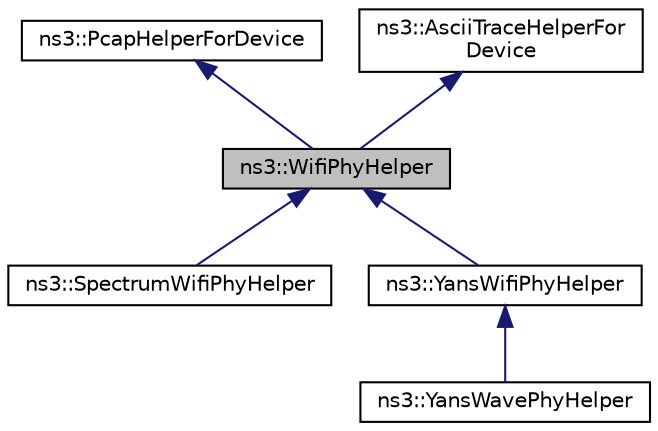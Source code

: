 digraph "ns3::WifiPhyHelper"
{
 // LATEX_PDF_SIZE
  edge [fontname="Helvetica",fontsize="10",labelfontname="Helvetica",labelfontsize="10"];
  node [fontname="Helvetica",fontsize="10",shape=record];
  Node1 [label="ns3::WifiPhyHelper",height=0.2,width=0.4,color="black", fillcolor="grey75", style="filled", fontcolor="black",tooltip="create PHY objects"];
  Node2 -> Node1 [dir="back",color="midnightblue",fontsize="10",style="solid",fontname="Helvetica"];
  Node2 [label="ns3::PcapHelperForDevice",height=0.2,width=0.4,color="black", fillcolor="white", style="filled",URL="$classns3_1_1_pcap_helper_for_device.html",tooltip="Base class providing common user-level pcap operations for helpers representing net devices."];
  Node3 -> Node1 [dir="back",color="midnightblue",fontsize="10",style="solid",fontname="Helvetica"];
  Node3 [label="ns3::AsciiTraceHelperFor\lDevice",height=0.2,width=0.4,color="black", fillcolor="white", style="filled",URL="$classns3_1_1_ascii_trace_helper_for_device.html",tooltip="Base class providing common user-level ascii trace operations for helpers representing net devices."];
  Node1 -> Node4 [dir="back",color="midnightblue",fontsize="10",style="solid",fontname="Helvetica"];
  Node4 [label="ns3::SpectrumWifiPhyHelper",height=0.2,width=0.4,color="black", fillcolor="white", style="filled",URL="$classns3_1_1_spectrum_wifi_phy_helper.html",tooltip="Make it easy to create and manage PHY objects for the spectrum model."];
  Node1 -> Node5 [dir="back",color="midnightblue",fontsize="10",style="solid",fontname="Helvetica"];
  Node5 [label="ns3::YansWifiPhyHelper",height=0.2,width=0.4,color="black", fillcolor="white", style="filled",URL="$classns3_1_1_yans_wifi_phy_helper.html",tooltip="Make it easy to create and manage PHY objects for the YANS model."];
  Node5 -> Node6 [dir="back",color="midnightblue",fontsize="10",style="solid",fontname="Helvetica"];
  Node6 [label="ns3::YansWavePhyHelper",height=0.2,width=0.4,color="black", fillcolor="white", style="filled",URL="$classns3_1_1_yans_wave_phy_helper.html",tooltip="To trace WaveNetDevice, we have to overwrite the trace functions of class YansWifiPhyHelper."];
}
